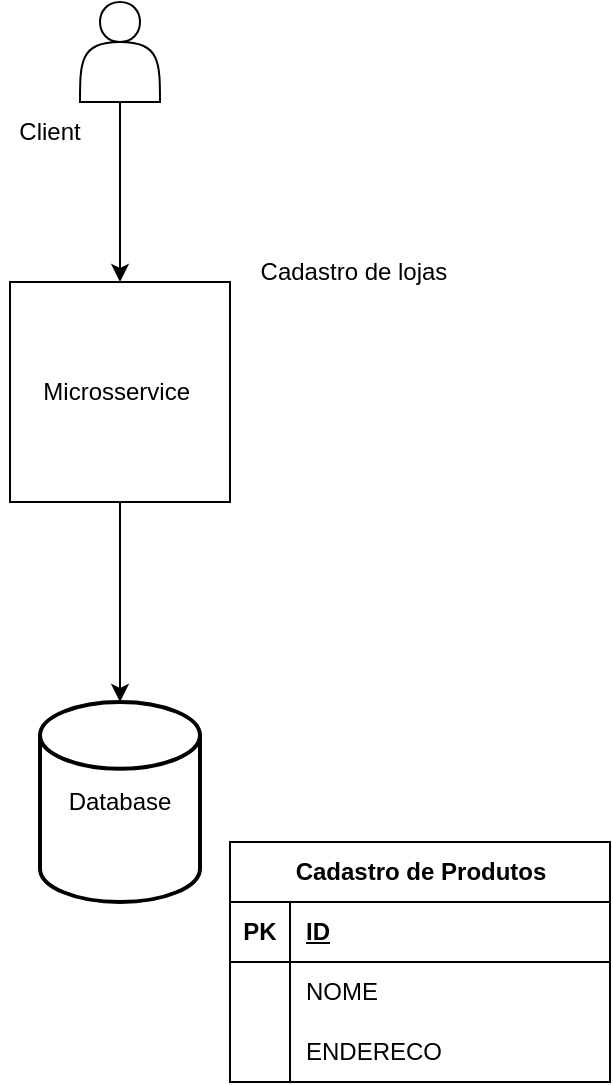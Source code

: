 <mxfile version="21.3.4" type="github">
  <diagram name="Página-1" id="FYMTjBYePlC2DOv42e8Q">
    <mxGraphModel dx="739" dy="708" grid="1" gridSize="10" guides="1" tooltips="1" connect="1" arrows="1" fold="1" page="1" pageScale="1" pageWidth="827" pageHeight="1169" math="0" shadow="0">
      <root>
        <mxCell id="0" />
        <mxCell id="1" parent="0" />
        <mxCell id="qu1HSt9WwSII7SMBcl9J-1" value="Database" style="strokeWidth=2;html=1;shape=mxgraph.flowchart.database;whiteSpace=wrap;" vertex="1" parent="1">
          <mxGeometry x="300" y="420" width="80" height="100" as="geometry" />
        </mxCell>
        <mxCell id="qu1HSt9WwSII7SMBcl9J-7" style="edgeStyle=orthogonalEdgeStyle;rounded=0;orthogonalLoop=1;jettySize=auto;html=1;entryX=0.5;entryY=0;entryDx=0;entryDy=0;entryPerimeter=0;" edge="1" parent="1" source="qu1HSt9WwSII7SMBcl9J-6" target="qu1HSt9WwSII7SMBcl9J-1">
          <mxGeometry relative="1" as="geometry" />
        </mxCell>
        <mxCell id="qu1HSt9WwSII7SMBcl9J-6" value="Microsservice&amp;nbsp;" style="whiteSpace=wrap;html=1;aspect=fixed;" vertex="1" parent="1">
          <mxGeometry x="285" y="210" width="110" height="110" as="geometry" />
        </mxCell>
        <mxCell id="qu1HSt9WwSII7SMBcl9J-53" style="edgeStyle=orthogonalEdgeStyle;rounded=0;orthogonalLoop=1;jettySize=auto;html=1;entryX=0.5;entryY=0;entryDx=0;entryDy=0;" edge="1" parent="1" source="qu1HSt9WwSII7SMBcl9J-52" target="qu1HSt9WwSII7SMBcl9J-6">
          <mxGeometry relative="1" as="geometry" />
        </mxCell>
        <mxCell id="qu1HSt9WwSII7SMBcl9J-52" value="" style="shape=actor;whiteSpace=wrap;html=1;" vertex="1" parent="1">
          <mxGeometry x="320" y="70" width="40" height="50" as="geometry" />
        </mxCell>
        <mxCell id="qu1HSt9WwSII7SMBcl9J-54" value="Cadastro de Produtos" style="shape=table;startSize=30;container=1;collapsible=1;childLayout=tableLayout;fixedRows=1;rowLines=0;fontStyle=1;align=center;resizeLast=1;html=1;" vertex="1" parent="1">
          <mxGeometry x="395" y="490" width="190" height="120" as="geometry" />
        </mxCell>
        <mxCell id="qu1HSt9WwSII7SMBcl9J-55" value="" style="shape=tableRow;horizontal=0;startSize=0;swimlaneHead=0;swimlaneBody=0;fillColor=none;collapsible=0;dropTarget=0;points=[[0,0.5],[1,0.5]];portConstraint=eastwest;top=0;left=0;right=0;bottom=1;" vertex="1" parent="qu1HSt9WwSII7SMBcl9J-54">
          <mxGeometry y="30" width="190" height="30" as="geometry" />
        </mxCell>
        <mxCell id="qu1HSt9WwSII7SMBcl9J-56" value="PK" style="shape=partialRectangle;connectable=0;fillColor=none;top=0;left=0;bottom=0;right=0;fontStyle=1;overflow=hidden;whiteSpace=wrap;html=1;" vertex="1" parent="qu1HSt9WwSII7SMBcl9J-55">
          <mxGeometry width="30" height="30" as="geometry">
            <mxRectangle width="30" height="30" as="alternateBounds" />
          </mxGeometry>
        </mxCell>
        <mxCell id="qu1HSt9WwSII7SMBcl9J-57" value="ID" style="shape=partialRectangle;connectable=0;fillColor=none;top=0;left=0;bottom=0;right=0;align=left;spacingLeft=6;fontStyle=5;overflow=hidden;whiteSpace=wrap;html=1;" vertex="1" parent="qu1HSt9WwSII7SMBcl9J-55">
          <mxGeometry x="30" width="160" height="30" as="geometry">
            <mxRectangle width="160" height="30" as="alternateBounds" />
          </mxGeometry>
        </mxCell>
        <mxCell id="qu1HSt9WwSII7SMBcl9J-58" value="" style="shape=tableRow;horizontal=0;startSize=0;swimlaneHead=0;swimlaneBody=0;fillColor=none;collapsible=0;dropTarget=0;points=[[0,0.5],[1,0.5]];portConstraint=eastwest;top=0;left=0;right=0;bottom=0;" vertex="1" parent="qu1HSt9WwSII7SMBcl9J-54">
          <mxGeometry y="60" width="190" height="30" as="geometry" />
        </mxCell>
        <mxCell id="qu1HSt9WwSII7SMBcl9J-59" value="" style="shape=partialRectangle;connectable=0;fillColor=none;top=0;left=0;bottom=0;right=0;editable=1;overflow=hidden;whiteSpace=wrap;html=1;" vertex="1" parent="qu1HSt9WwSII7SMBcl9J-58">
          <mxGeometry width="30" height="30" as="geometry">
            <mxRectangle width="30" height="30" as="alternateBounds" />
          </mxGeometry>
        </mxCell>
        <mxCell id="qu1HSt9WwSII7SMBcl9J-60" value="NOME" style="shape=partialRectangle;connectable=0;fillColor=none;top=0;left=0;bottom=0;right=0;align=left;spacingLeft=6;overflow=hidden;whiteSpace=wrap;html=1;" vertex="1" parent="qu1HSt9WwSII7SMBcl9J-58">
          <mxGeometry x="30" width="160" height="30" as="geometry">
            <mxRectangle width="160" height="30" as="alternateBounds" />
          </mxGeometry>
        </mxCell>
        <mxCell id="qu1HSt9WwSII7SMBcl9J-61" value="" style="shape=tableRow;horizontal=0;startSize=0;swimlaneHead=0;swimlaneBody=0;fillColor=none;collapsible=0;dropTarget=0;points=[[0,0.5],[1,0.5]];portConstraint=eastwest;top=0;left=0;right=0;bottom=0;" vertex="1" parent="qu1HSt9WwSII7SMBcl9J-54">
          <mxGeometry y="90" width="190" height="30" as="geometry" />
        </mxCell>
        <mxCell id="qu1HSt9WwSII7SMBcl9J-62" value="" style="shape=partialRectangle;connectable=0;fillColor=none;top=0;left=0;bottom=0;right=0;editable=1;overflow=hidden;whiteSpace=wrap;html=1;" vertex="1" parent="qu1HSt9WwSII7SMBcl9J-61">
          <mxGeometry width="30" height="30" as="geometry">
            <mxRectangle width="30" height="30" as="alternateBounds" />
          </mxGeometry>
        </mxCell>
        <mxCell id="qu1HSt9WwSII7SMBcl9J-63" value="ENDERECO" style="shape=partialRectangle;connectable=0;fillColor=none;top=0;left=0;bottom=0;right=0;align=left;spacingLeft=6;overflow=hidden;whiteSpace=wrap;html=1;" vertex="1" parent="qu1HSt9WwSII7SMBcl9J-61">
          <mxGeometry x="30" width="160" height="30" as="geometry">
            <mxRectangle width="160" height="30" as="alternateBounds" />
          </mxGeometry>
        </mxCell>
        <mxCell id="qu1HSt9WwSII7SMBcl9J-79" value="Cadastro de lojas" style="text;html=1;strokeColor=none;fillColor=none;align=center;verticalAlign=middle;whiteSpace=wrap;rounded=0;" vertex="1" parent="1">
          <mxGeometry x="384" y="190" width="146" height="30" as="geometry" />
        </mxCell>
        <mxCell id="qu1HSt9WwSII7SMBcl9J-80" value="Client" style="text;html=1;strokeColor=none;fillColor=none;align=center;verticalAlign=middle;whiteSpace=wrap;rounded=0;" vertex="1" parent="1">
          <mxGeometry x="280" y="120" width="50" height="30" as="geometry" />
        </mxCell>
      </root>
    </mxGraphModel>
  </diagram>
</mxfile>
